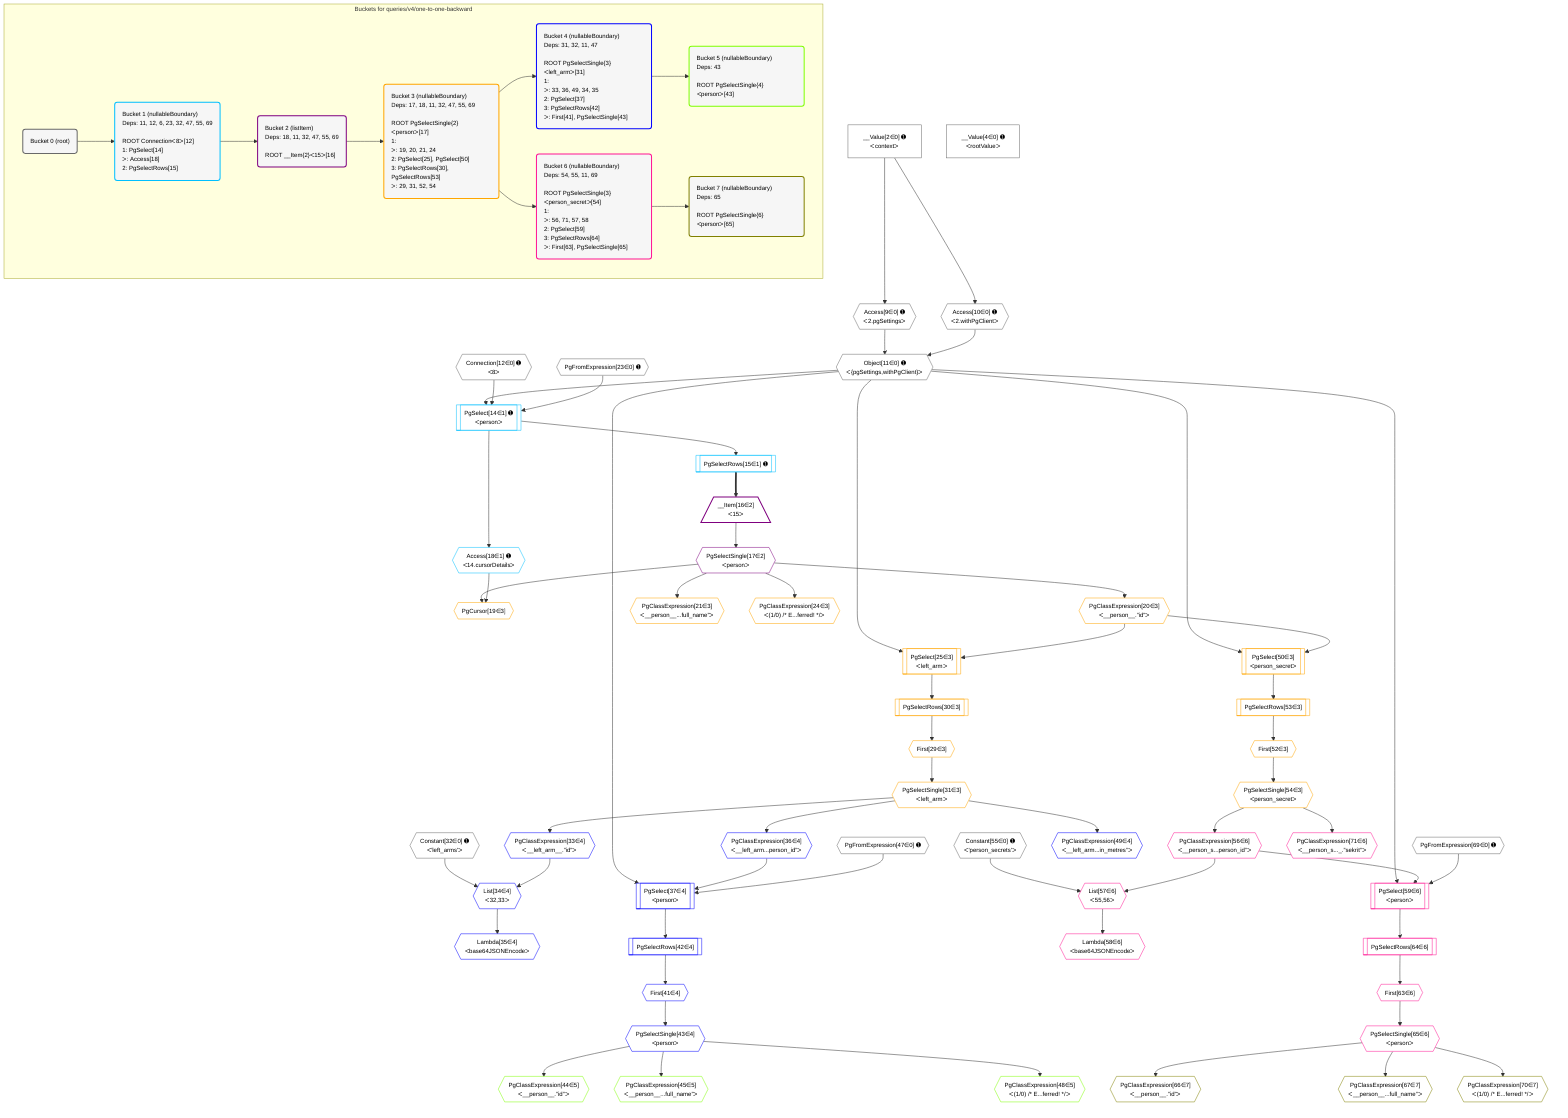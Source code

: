 %%{init: {'themeVariables': { 'fontSize': '12px'}}}%%
graph TD
    classDef path fill:#eee,stroke:#000,color:#000
    classDef plan fill:#fff,stroke-width:1px,color:#000
    classDef itemplan fill:#fff,stroke-width:2px,color:#000
    classDef unbatchedplan fill:#dff,stroke-width:1px,color:#000
    classDef sideeffectplan fill:#fcc,stroke-width:2px,color:#000
    classDef bucket fill:#f6f6f6,color:#000,stroke-width:2px,text-align:left


    %% plan dependencies
    Connection12{{"Connection[12∈0] ➊<br />ᐸ8ᐳ"}}:::plan
    Object11{{"Object[11∈0] ➊<br />ᐸ{pgSettings,withPgClient}ᐳ"}}:::plan
    Access9{{"Access[9∈0] ➊<br />ᐸ2.pgSettingsᐳ"}}:::plan
    Access10{{"Access[10∈0] ➊<br />ᐸ2.withPgClientᐳ"}}:::plan
    Access9 & Access10 --> Object11
    __Value2["__Value[2∈0] ➊<br />ᐸcontextᐳ"]:::plan
    __Value2 --> Access9
    __Value2 --> Access10
    __Value4["__Value[4∈0] ➊<br />ᐸrootValueᐳ"]:::plan
    PgFromExpression23{{"PgFromExpression[23∈0] ➊"}}:::plan
    Constant32{{"Constant[32∈0] ➊<br />ᐸ'left_arms'ᐳ"}}:::plan
    PgFromExpression47{{"PgFromExpression[47∈0] ➊"}}:::plan
    Constant55{{"Constant[55∈0] ➊<br />ᐸ'person_secrets'ᐳ"}}:::plan
    PgFromExpression69{{"PgFromExpression[69∈0] ➊"}}:::plan
    PgSelect14[["PgSelect[14∈1] ➊<br />ᐸpersonᐳ"]]:::plan
    Object11 & Connection12 & PgFromExpression23 --> PgSelect14
    PgSelectRows15[["PgSelectRows[15∈1] ➊"]]:::plan
    PgSelect14 --> PgSelectRows15
    Access18{{"Access[18∈1] ➊<br />ᐸ14.cursorDetailsᐳ"}}:::plan
    PgSelect14 --> Access18
    __Item16[/"__Item[16∈2]<br />ᐸ15ᐳ"\]:::itemplan
    PgSelectRows15 ==> __Item16
    PgSelectSingle17{{"PgSelectSingle[17∈2]<br />ᐸpersonᐳ"}}:::plan
    __Item16 --> PgSelectSingle17
    PgCursor19{{"PgCursor[19∈3]"}}:::plan
    PgSelectSingle17 & Access18 --> PgCursor19
    PgSelect25[["PgSelect[25∈3]<br />ᐸleft_armᐳ"]]:::plan
    PgClassExpression20{{"PgClassExpression[20∈3]<br />ᐸ__person__.”id”ᐳ"}}:::plan
    Object11 & PgClassExpression20 --> PgSelect25
    PgSelect50[["PgSelect[50∈3]<br />ᐸperson_secretᐳ"]]:::plan
    Object11 & PgClassExpression20 --> PgSelect50
    PgSelectSingle17 --> PgClassExpression20
    PgClassExpression21{{"PgClassExpression[21∈3]<br />ᐸ__person__...full_name”ᐳ"}}:::plan
    PgSelectSingle17 --> PgClassExpression21
    PgClassExpression24{{"PgClassExpression[24∈3]<br />ᐸ(1/0) /* E...ferred! */ᐳ"}}:::plan
    PgSelectSingle17 --> PgClassExpression24
    First29{{"First[29∈3]"}}:::plan
    PgSelectRows30[["PgSelectRows[30∈3]"]]:::plan
    PgSelectRows30 --> First29
    PgSelect25 --> PgSelectRows30
    PgSelectSingle31{{"PgSelectSingle[31∈3]<br />ᐸleft_armᐳ"}}:::plan
    First29 --> PgSelectSingle31
    First52{{"First[52∈3]"}}:::plan
    PgSelectRows53[["PgSelectRows[53∈3]"]]:::plan
    PgSelectRows53 --> First52
    PgSelect50 --> PgSelectRows53
    PgSelectSingle54{{"PgSelectSingle[54∈3]<br />ᐸperson_secretᐳ"}}:::plan
    First52 --> PgSelectSingle54
    PgSelect37[["PgSelect[37∈4]<br />ᐸpersonᐳ"]]:::plan
    PgClassExpression36{{"PgClassExpression[36∈4]<br />ᐸ__left_arm...person_id”ᐳ"}}:::plan
    Object11 & PgClassExpression36 & PgFromExpression47 --> PgSelect37
    List34{{"List[34∈4]<br />ᐸ32,33ᐳ"}}:::plan
    PgClassExpression33{{"PgClassExpression[33∈4]<br />ᐸ__left_arm__.”id”ᐳ"}}:::plan
    Constant32 & PgClassExpression33 --> List34
    PgSelectSingle31 --> PgClassExpression33
    Lambda35{{"Lambda[35∈4]<br />ᐸbase64JSONEncodeᐳ"}}:::plan
    List34 --> Lambda35
    PgSelectSingle31 --> PgClassExpression36
    First41{{"First[41∈4]"}}:::plan
    PgSelectRows42[["PgSelectRows[42∈4]"]]:::plan
    PgSelectRows42 --> First41
    PgSelect37 --> PgSelectRows42
    PgSelectSingle43{{"PgSelectSingle[43∈4]<br />ᐸpersonᐳ"}}:::plan
    First41 --> PgSelectSingle43
    PgClassExpression49{{"PgClassExpression[49∈4]<br />ᐸ__left_arm...in_metres”ᐳ"}}:::plan
    PgSelectSingle31 --> PgClassExpression49
    PgClassExpression44{{"PgClassExpression[44∈5]<br />ᐸ__person__.”id”ᐳ"}}:::plan
    PgSelectSingle43 --> PgClassExpression44
    PgClassExpression45{{"PgClassExpression[45∈5]<br />ᐸ__person__...full_name”ᐳ"}}:::plan
    PgSelectSingle43 --> PgClassExpression45
    PgClassExpression48{{"PgClassExpression[48∈5]<br />ᐸ(1/0) /* E...ferred! */ᐳ"}}:::plan
    PgSelectSingle43 --> PgClassExpression48
    PgSelect59[["PgSelect[59∈6]<br />ᐸpersonᐳ"]]:::plan
    PgClassExpression56{{"PgClassExpression[56∈6]<br />ᐸ__person_s...person_id”ᐳ"}}:::plan
    Object11 & PgClassExpression56 & PgFromExpression69 --> PgSelect59
    List57{{"List[57∈6]<br />ᐸ55,56ᐳ"}}:::plan
    Constant55 & PgClassExpression56 --> List57
    PgSelectSingle54 --> PgClassExpression56
    Lambda58{{"Lambda[58∈6]<br />ᐸbase64JSONEncodeᐳ"}}:::plan
    List57 --> Lambda58
    First63{{"First[63∈6]"}}:::plan
    PgSelectRows64[["PgSelectRows[64∈6]"]]:::plan
    PgSelectRows64 --> First63
    PgSelect59 --> PgSelectRows64
    PgSelectSingle65{{"PgSelectSingle[65∈6]<br />ᐸpersonᐳ"}}:::plan
    First63 --> PgSelectSingle65
    PgClassExpression71{{"PgClassExpression[71∈6]<br />ᐸ__person_s..._.”sekrit”ᐳ"}}:::plan
    PgSelectSingle54 --> PgClassExpression71
    PgClassExpression66{{"PgClassExpression[66∈7]<br />ᐸ__person__.”id”ᐳ"}}:::plan
    PgSelectSingle65 --> PgClassExpression66
    PgClassExpression67{{"PgClassExpression[67∈7]<br />ᐸ__person__...full_name”ᐳ"}}:::plan
    PgSelectSingle65 --> PgClassExpression67
    PgClassExpression70{{"PgClassExpression[70∈7]<br />ᐸ(1/0) /* E...ferred! */ᐳ"}}:::plan
    PgSelectSingle65 --> PgClassExpression70

    %% define steps

    subgraph "Buckets for queries/v4/one-to-one-backward"
    Bucket0("Bucket 0 (root)"):::bucket
    classDef bucket0 stroke:#696969
    class Bucket0,__Value2,__Value4,Access9,Access10,Object11,Connection12,PgFromExpression23,Constant32,PgFromExpression47,Constant55,PgFromExpression69 bucket0
    Bucket1("Bucket 1 (nullableBoundary)<br />Deps: 11, 12, 6, 23, 32, 47, 55, 69<br /><br />ROOT Connectionᐸ8ᐳ[12]<br />1: PgSelect[14]<br />ᐳ: Access[18]<br />2: PgSelectRows[15]"):::bucket
    classDef bucket1 stroke:#00bfff
    class Bucket1,PgSelect14,PgSelectRows15,Access18 bucket1
    Bucket2("Bucket 2 (listItem)<br />Deps: 18, 11, 32, 47, 55, 69<br /><br />ROOT __Item{2}ᐸ15ᐳ[16]"):::bucket
    classDef bucket2 stroke:#7f007f
    class Bucket2,__Item16,PgSelectSingle17 bucket2
    Bucket3("Bucket 3 (nullableBoundary)<br />Deps: 17, 18, 11, 32, 47, 55, 69<br /><br />ROOT PgSelectSingle{2}ᐸpersonᐳ[17]<br />1: <br />ᐳ: 19, 20, 21, 24<br />2: PgSelect[25], PgSelect[50]<br />3: PgSelectRows[30], PgSelectRows[53]<br />ᐳ: 29, 31, 52, 54"):::bucket
    classDef bucket3 stroke:#ffa500
    class Bucket3,PgCursor19,PgClassExpression20,PgClassExpression21,PgClassExpression24,PgSelect25,First29,PgSelectRows30,PgSelectSingle31,PgSelect50,First52,PgSelectRows53,PgSelectSingle54 bucket3
    Bucket4("Bucket 4 (nullableBoundary)<br />Deps: 31, 32, 11, 47<br /><br />ROOT PgSelectSingle{3}ᐸleft_armᐳ[31]<br />1: <br />ᐳ: 33, 36, 49, 34, 35<br />2: PgSelect[37]<br />3: PgSelectRows[42]<br />ᐳ: First[41], PgSelectSingle[43]"):::bucket
    classDef bucket4 stroke:#0000ff
    class Bucket4,PgClassExpression33,List34,Lambda35,PgClassExpression36,PgSelect37,First41,PgSelectRows42,PgSelectSingle43,PgClassExpression49 bucket4
    Bucket5("Bucket 5 (nullableBoundary)<br />Deps: 43<br /><br />ROOT PgSelectSingle{4}ᐸpersonᐳ[43]"):::bucket
    classDef bucket5 stroke:#7fff00
    class Bucket5,PgClassExpression44,PgClassExpression45,PgClassExpression48 bucket5
    Bucket6("Bucket 6 (nullableBoundary)<br />Deps: 54, 55, 11, 69<br /><br />ROOT PgSelectSingle{3}ᐸperson_secretᐳ[54]<br />1: <br />ᐳ: 56, 71, 57, 58<br />2: PgSelect[59]<br />3: PgSelectRows[64]<br />ᐳ: First[63], PgSelectSingle[65]"):::bucket
    classDef bucket6 stroke:#ff1493
    class Bucket6,PgClassExpression56,List57,Lambda58,PgSelect59,First63,PgSelectRows64,PgSelectSingle65,PgClassExpression71 bucket6
    Bucket7("Bucket 7 (nullableBoundary)<br />Deps: 65<br /><br />ROOT PgSelectSingle{6}ᐸpersonᐳ[65]"):::bucket
    classDef bucket7 stroke:#808000
    class Bucket7,PgClassExpression66,PgClassExpression67,PgClassExpression70 bucket7
    Bucket0 --> Bucket1
    Bucket1 --> Bucket2
    Bucket2 --> Bucket3
    Bucket3 --> Bucket4 & Bucket6
    Bucket4 --> Bucket5
    Bucket6 --> Bucket7
    end